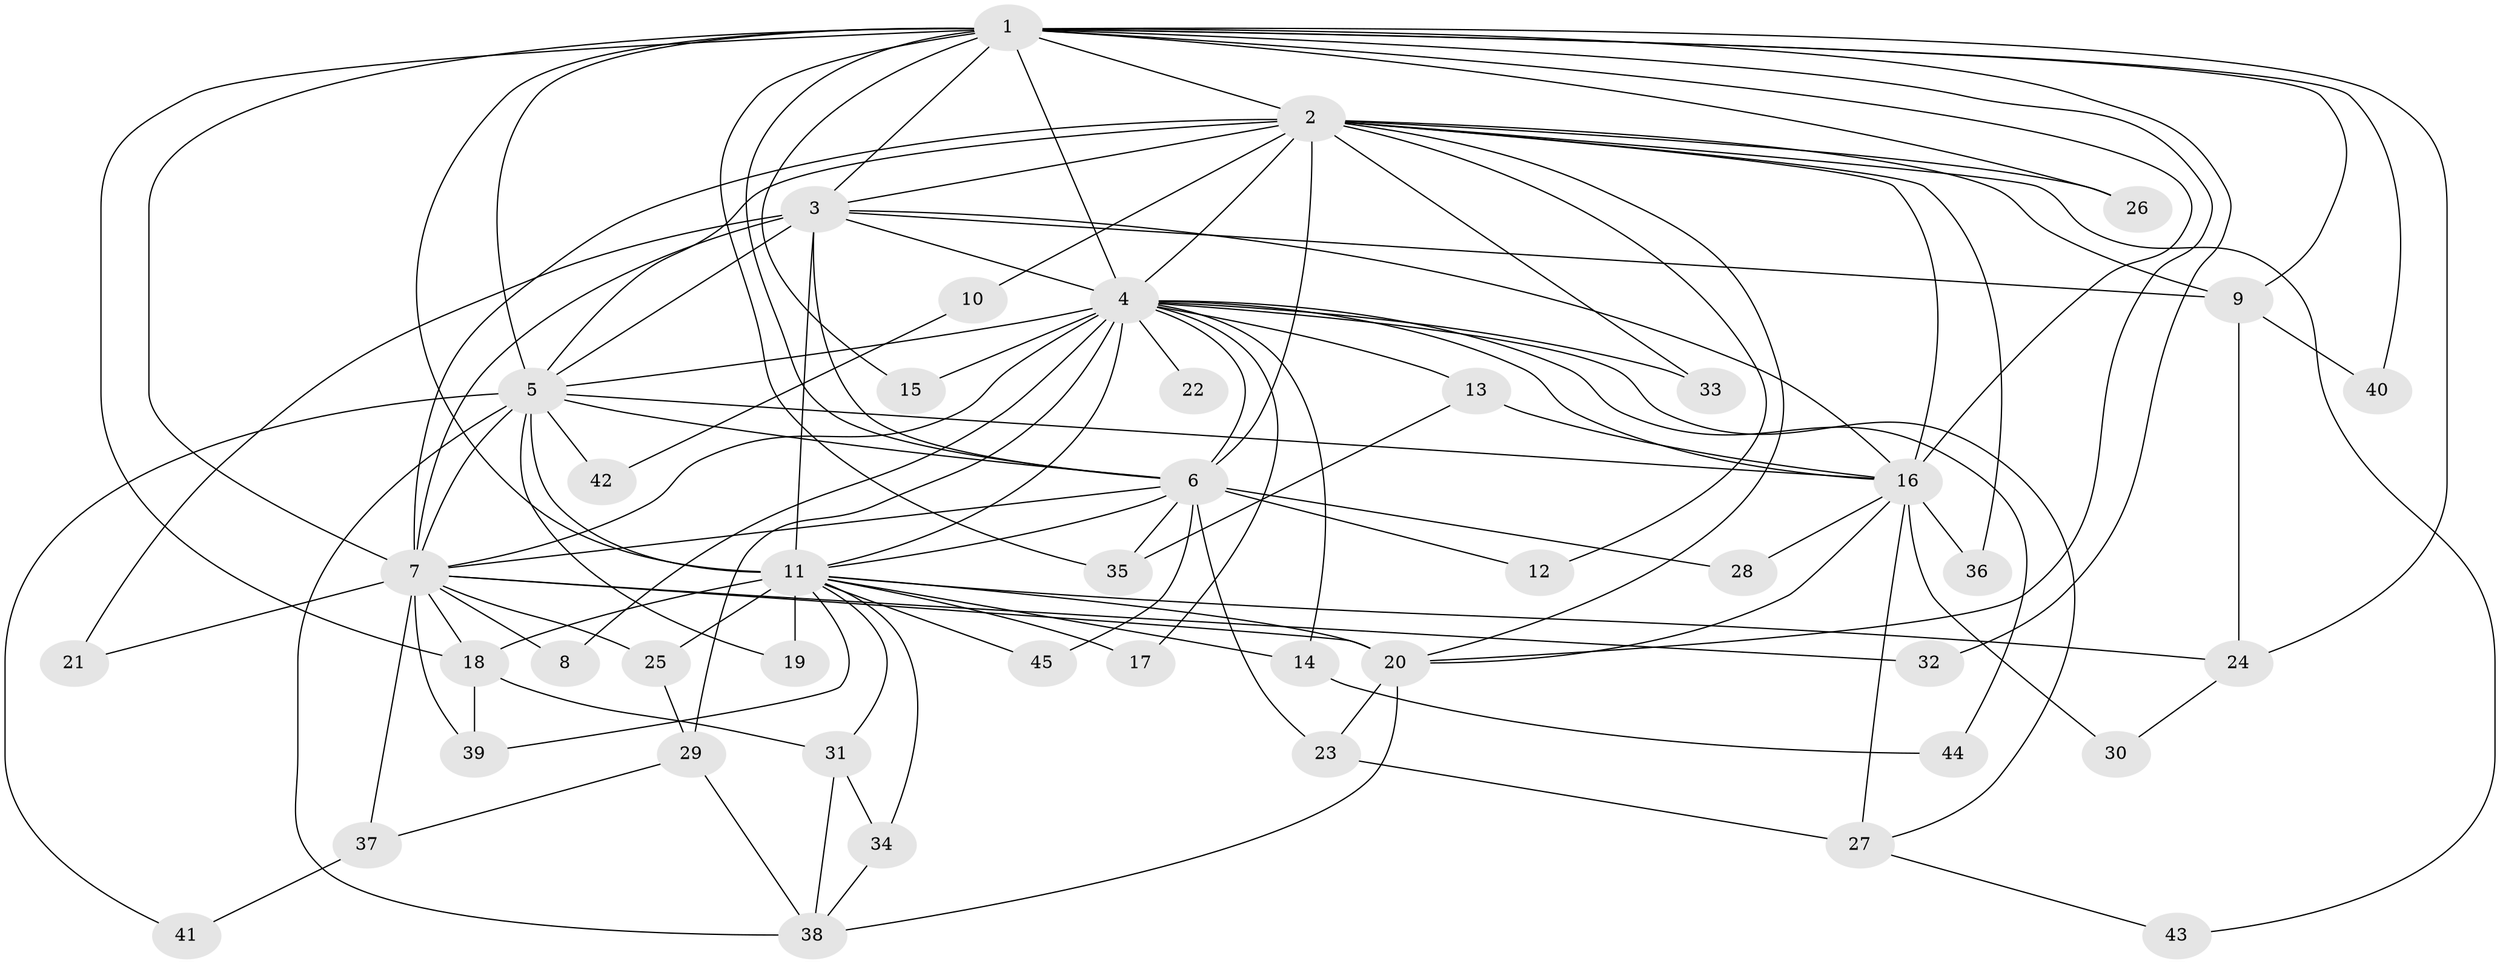 // original degree distribution, {12: 0.011111111111111112, 20: 0.022222222222222223, 13: 0.011111111111111112, 25: 0.011111111111111112, 17: 0.022222222222222223, 22: 0.011111111111111112, 28: 0.011111111111111112, 19: 0.011111111111111112, 2: 0.5666666666666667, 5: 0.03333333333333333, 3: 0.18888888888888888, 4: 0.06666666666666667, 10: 0.011111111111111112, 7: 0.011111111111111112, 8: 0.011111111111111112}
// Generated by graph-tools (version 1.1) at 2025/35/03/09/25 02:35:03]
// undirected, 45 vertices, 113 edges
graph export_dot {
graph [start="1"]
  node [color=gray90,style=filled];
  1;
  2;
  3;
  4;
  5;
  6;
  7;
  8;
  9;
  10;
  11;
  12;
  13;
  14;
  15;
  16;
  17;
  18;
  19;
  20;
  21;
  22;
  23;
  24;
  25;
  26;
  27;
  28;
  29;
  30;
  31;
  32;
  33;
  34;
  35;
  36;
  37;
  38;
  39;
  40;
  41;
  42;
  43;
  44;
  45;
  1 -- 2 [weight=4.0];
  1 -- 3 [weight=4.0];
  1 -- 4 [weight=3.0];
  1 -- 5 [weight=2.0];
  1 -- 6 [weight=2.0];
  1 -- 7 [weight=2.0];
  1 -- 9 [weight=1.0];
  1 -- 11 [weight=2.0];
  1 -- 15 [weight=1.0];
  1 -- 16 [weight=1.0];
  1 -- 18 [weight=1.0];
  1 -- 20 [weight=1.0];
  1 -- 24 [weight=2.0];
  1 -- 26 [weight=1.0];
  1 -- 32 [weight=1.0];
  1 -- 35 [weight=1.0];
  1 -- 40 [weight=1.0];
  2 -- 3 [weight=4.0];
  2 -- 4 [weight=2.0];
  2 -- 5 [weight=3.0];
  2 -- 6 [weight=3.0];
  2 -- 7 [weight=2.0];
  2 -- 9 [weight=1.0];
  2 -- 10 [weight=1.0];
  2 -- 12 [weight=1.0];
  2 -- 16 [weight=9.0];
  2 -- 20 [weight=1.0];
  2 -- 26 [weight=1.0];
  2 -- 33 [weight=1.0];
  2 -- 36 [weight=1.0];
  2 -- 43 [weight=1.0];
  3 -- 4 [weight=2.0];
  3 -- 5 [weight=2.0];
  3 -- 6 [weight=2.0];
  3 -- 7 [weight=2.0];
  3 -- 9 [weight=2.0];
  3 -- 11 [weight=12.0];
  3 -- 16 [weight=3.0];
  3 -- 21 [weight=2.0];
  4 -- 5 [weight=1.0];
  4 -- 6 [weight=1.0];
  4 -- 7 [weight=1.0];
  4 -- 8 [weight=1.0];
  4 -- 11 [weight=2.0];
  4 -- 13 [weight=1.0];
  4 -- 14 [weight=1.0];
  4 -- 15 [weight=1.0];
  4 -- 16 [weight=1.0];
  4 -- 17 [weight=1.0];
  4 -- 22 [weight=1.0];
  4 -- 27 [weight=1.0];
  4 -- 29 [weight=1.0];
  4 -- 33 [weight=1.0];
  4 -- 44 [weight=1.0];
  5 -- 6 [weight=1.0];
  5 -- 7 [weight=2.0];
  5 -- 11 [weight=1.0];
  5 -- 16 [weight=1.0];
  5 -- 19 [weight=1.0];
  5 -- 38 [weight=1.0];
  5 -- 41 [weight=1.0];
  5 -- 42 [weight=1.0];
  6 -- 7 [weight=2.0];
  6 -- 11 [weight=1.0];
  6 -- 12 [weight=1.0];
  6 -- 23 [weight=1.0];
  6 -- 28 [weight=1.0];
  6 -- 35 [weight=1.0];
  6 -- 45 [weight=1.0];
  7 -- 8 [weight=1.0];
  7 -- 18 [weight=1.0];
  7 -- 20 [weight=1.0];
  7 -- 21 [weight=1.0];
  7 -- 25 [weight=1.0];
  7 -- 32 [weight=1.0];
  7 -- 37 [weight=1.0];
  7 -- 39 [weight=1.0];
  9 -- 24 [weight=1.0];
  9 -- 40 [weight=1.0];
  10 -- 42 [weight=1.0];
  11 -- 14 [weight=1.0];
  11 -- 17 [weight=1.0];
  11 -- 18 [weight=1.0];
  11 -- 19 [weight=1.0];
  11 -- 20 [weight=3.0];
  11 -- 24 [weight=1.0];
  11 -- 25 [weight=1.0];
  11 -- 31 [weight=1.0];
  11 -- 34 [weight=1.0];
  11 -- 39 [weight=1.0];
  11 -- 45 [weight=1.0];
  13 -- 16 [weight=1.0];
  13 -- 35 [weight=1.0];
  14 -- 44 [weight=1.0];
  16 -- 20 [weight=1.0];
  16 -- 27 [weight=2.0];
  16 -- 28 [weight=1.0];
  16 -- 30 [weight=2.0];
  16 -- 36 [weight=1.0];
  18 -- 31 [weight=1.0];
  18 -- 39 [weight=1.0];
  20 -- 23 [weight=1.0];
  20 -- 38 [weight=1.0];
  23 -- 27 [weight=1.0];
  24 -- 30 [weight=1.0];
  25 -- 29 [weight=1.0];
  27 -- 43 [weight=1.0];
  29 -- 37 [weight=1.0];
  29 -- 38 [weight=1.0];
  31 -- 34 [weight=1.0];
  31 -- 38 [weight=1.0];
  34 -- 38 [weight=1.0];
  37 -- 41 [weight=1.0];
}
